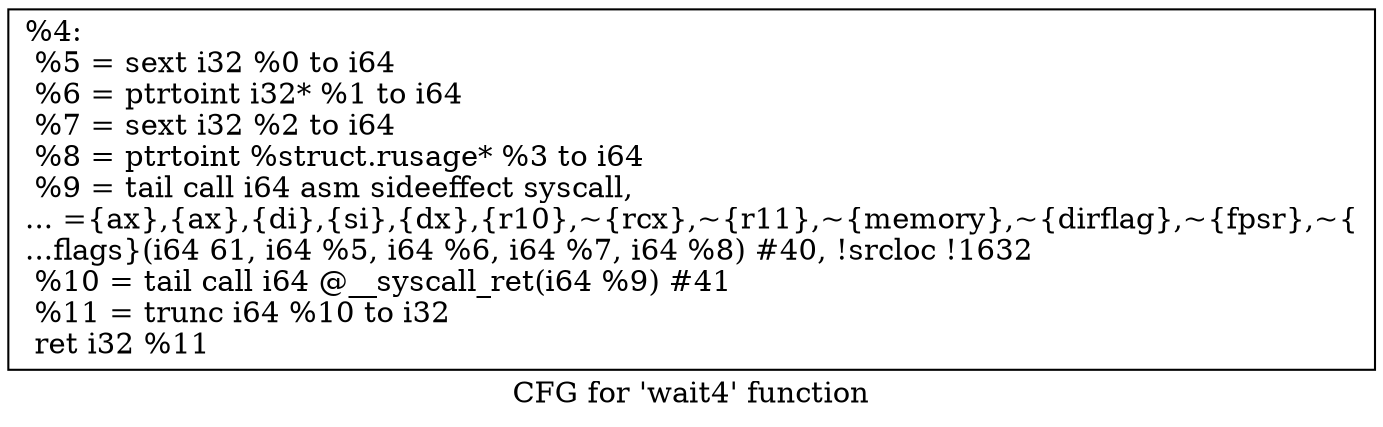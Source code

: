 digraph "CFG for 'wait4' function" {
	label="CFG for 'wait4' function";

	Node0x1bfcf50 [shape=record,label="{%4:\l  %5 = sext i32 %0 to i64\l  %6 = ptrtoint i32* %1 to i64\l  %7 = sext i32 %2 to i64\l  %8 = ptrtoint %struct.rusage* %3 to i64\l  %9 = tail call i64 asm sideeffect syscall,\l... =\{ax\},\{ax\},\{di\},\{si\},\{dx\},\{r10\},~\{rcx\},~\{r11\},~\{memory\},~\{dirflag\},~\{fpsr\},~\{\l...flags\}(i64 61, i64 %5, i64 %6, i64 %7, i64 %8) #40, !srcloc !1632\l  %10 = tail call i64 @__syscall_ret(i64 %9) #41\l  %11 = trunc i64 %10 to i32\l  ret i32 %11\l}"];
}
